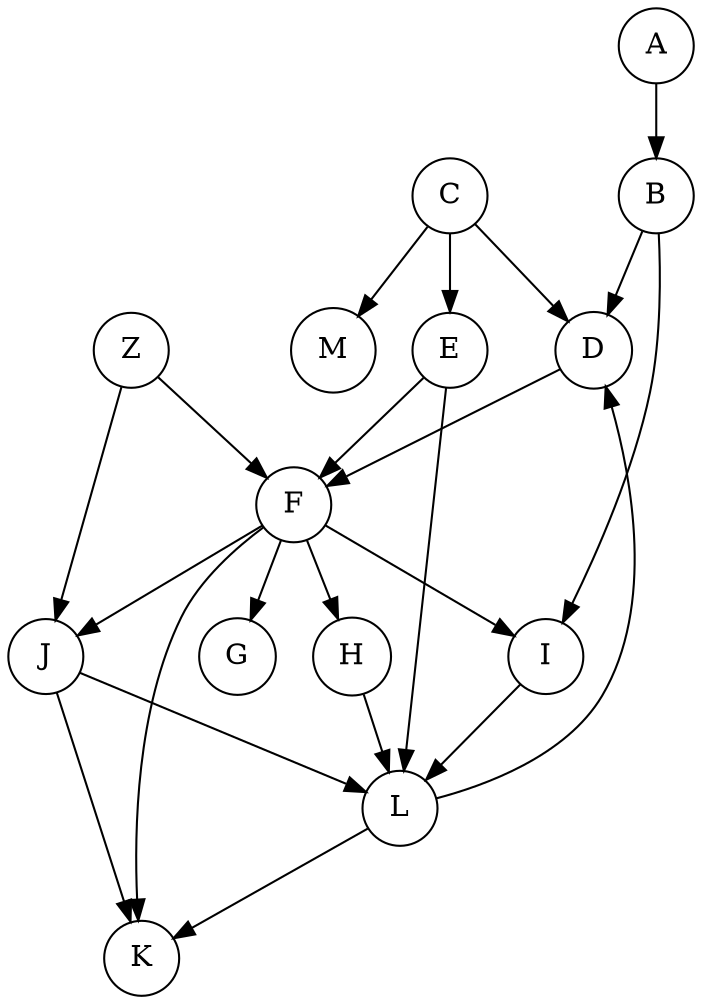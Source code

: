 digraph {
  node [shape=circle];
  A -> B
  B -> D
  C -> M
  D -> F
  E -> F
  C -> E
  C -> D
  F -> G
  F -> H
  F -> I
  F -> J
  F -> K
  H -> L
  I -> L
  J -> L
  E -> L
  L -> D
  J -> K
  Z -> F
  Z -> J
  B -> I
  L -> K
}
